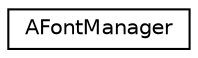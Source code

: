 digraph "Graphical Class Hierarchy"
{
 // LATEX_PDF_SIZE
  edge [fontname="Helvetica",fontsize="10",labelfontname="Helvetica",labelfontsize="10"];
  node [fontname="Helvetica",fontsize="10",shape=record];
  rankdir="LR";
  Node0 [label="AFontManager",height=0.2,width=0.4,color="black", fillcolor="white", style="filled",URL="$classAFontManager.html",tooltip=" "];
}
